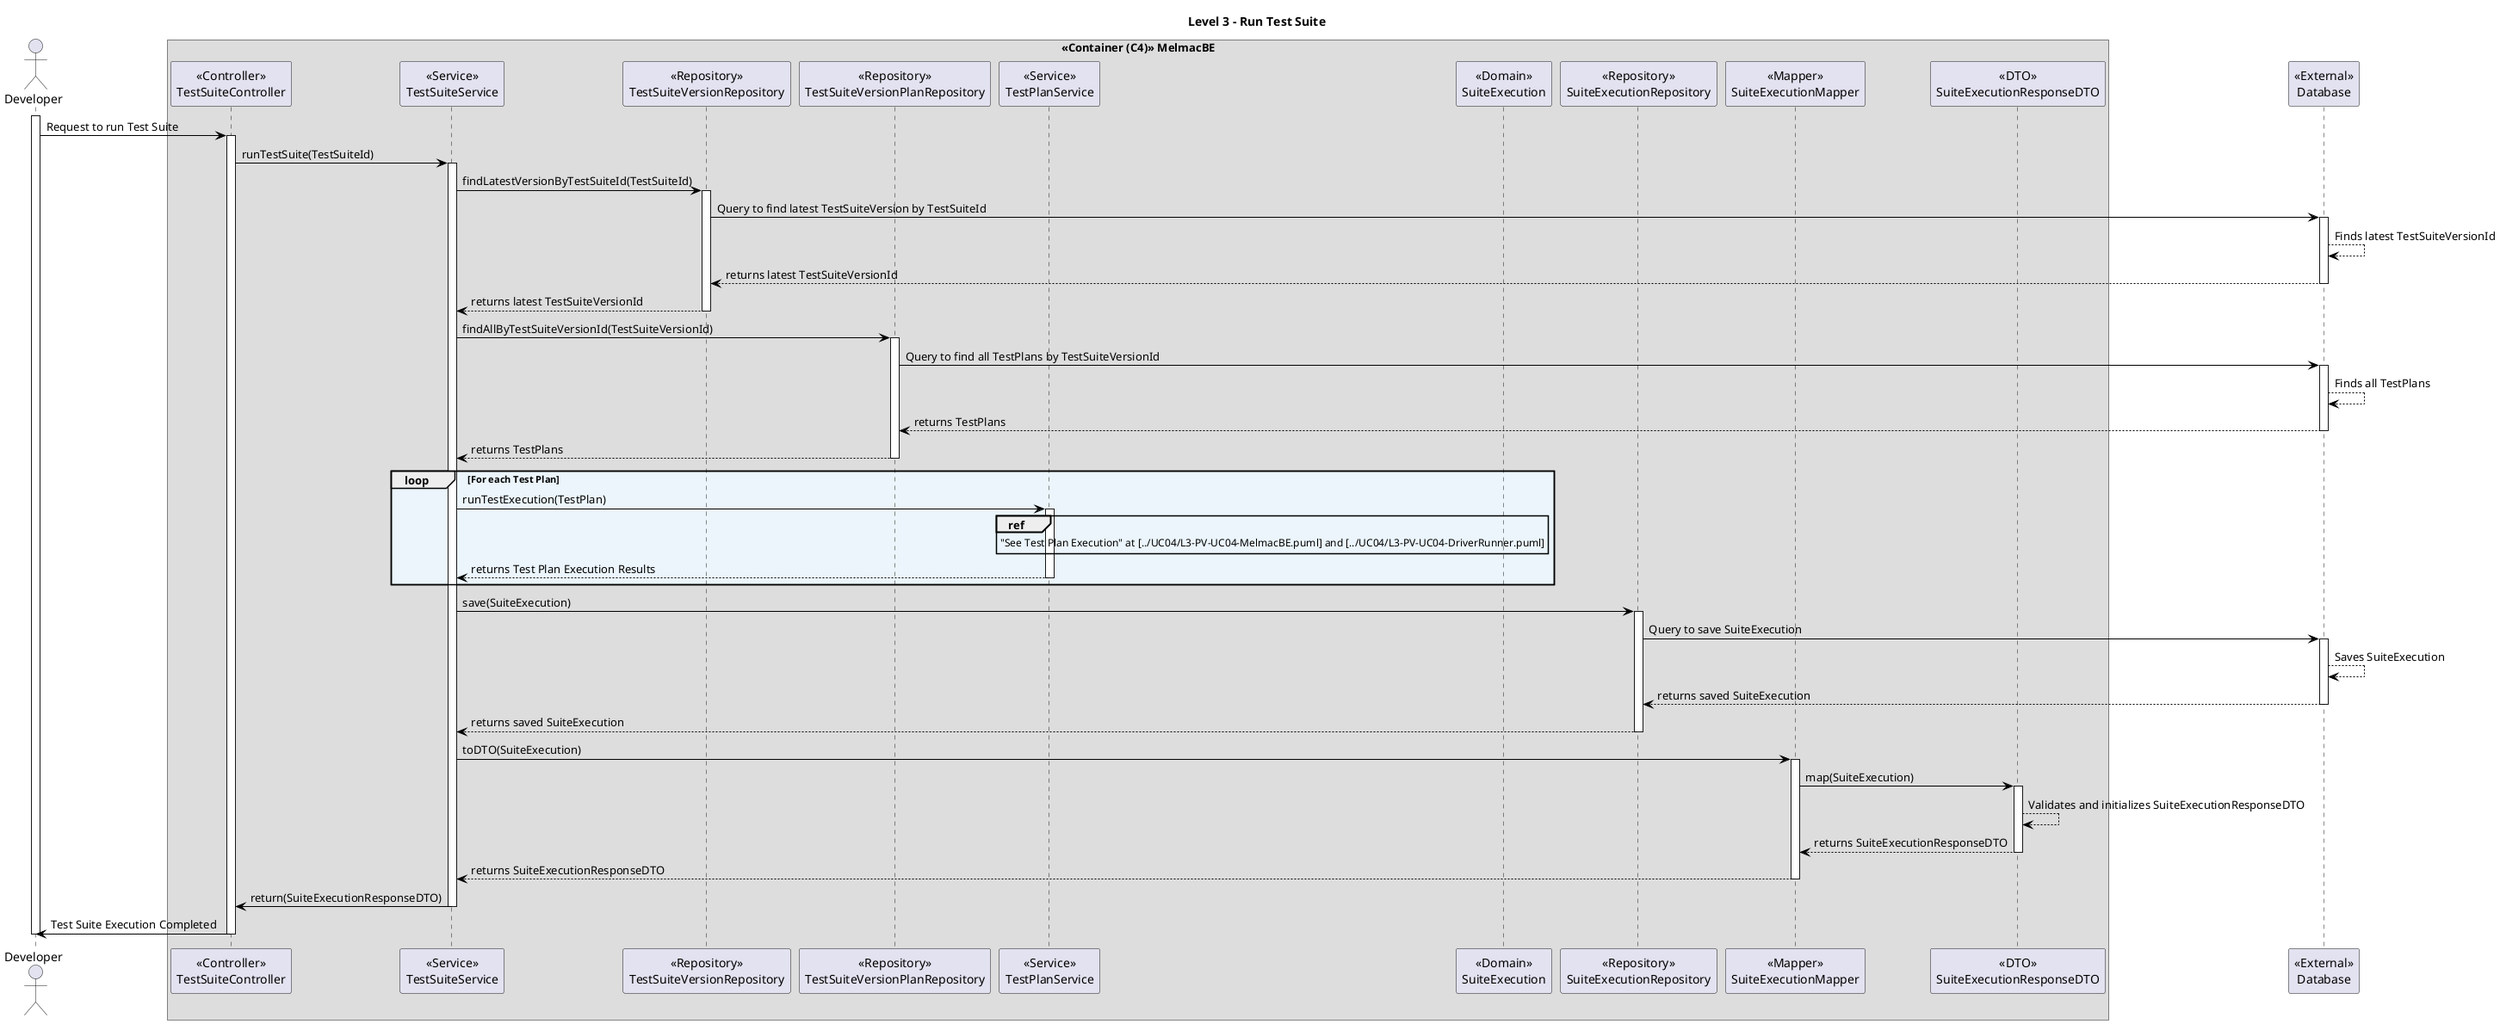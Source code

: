 @startuml L3-PV-UC03

title Level 3 - Run Test Suite

hide empty members

skinparam class {
    BackgroundColor<<valueObject>> #D6EAF8
    BackgroundColor<<root>> #FDEBD0
    BackgroundColor<<service>> #D1F2EB
    BackgroundColor #FEF9E7
    ArrowColor Black
}

skinparam package {
    BackgroundColor #EBF5FB
}

actor Developer as D

box "<<Container (C4)>> MelmacBE"
    participant "<<Controller>>\nTestSuiteController" as Controller
    participant "<<Service>>\nTestSuiteService" as Service
    participant "<<Repository>>\nTestSuiteVersionRepository" as SuiteRepo
    participant "<<Repository>>\nTestSuiteVersionPlanRepository" as VersionRepo
    participant "<<Service>>\nTestPlanService" as TestExecutionService
    participant "<<Domain>>\nSuiteExecution" as SuiteExecution
    participant "<<Repository>>\nSuiteExecutionRepository" as ExecutionRepo
    participant "<<Mapper>>\nSuiteExecutionMapper" as ExecutionMapper
    participant "<<DTO>>\nSuiteExecutionResponseDTO" as ResponseDTO
end box
participant "<<External>>\nDatabase" as DB

activate D
D -> Controller: Request to run Test Suite
activate Controller
Controller -> Service: runTestSuite(TestSuiteId)
activate Service
Service -> SuiteRepo: findLatestVersionByTestSuiteId(TestSuiteId)
activate SuiteRepo
SuiteRepo -> DB: Query to find latest TestSuiteVersion by TestSuiteId
activate DB
DB --> DB: Finds latest TestSuiteVersionId
DB --> SuiteRepo: returns latest TestSuiteVersionId
deactivate DB
SuiteRepo --> Service: returns latest TestSuiteVersionId
deactivate SuiteRepo
Service -> VersionRepo: findAllByTestSuiteVersionId(TestSuiteVersionId)
activate VersionRepo
VersionRepo -> DB: Query to find all TestPlans by TestSuiteVersionId
activate DB
DB --> DB: Finds all TestPlans
DB --> VersionRepo: returns TestPlans
deactivate DB
VersionRepo --> Service: returns TestPlans
deactivate VersionRepo
loop For each Test Plan
    Service -> TestExecutionService: runTestExecution(TestPlan)
    activate TestExecutionService
    ref over TestExecutionService
            "See Test Plan Execution" at [../UC04/L3-PV-UC04-MelmacBE.puml] and [../UC04/L3-PV-UC04-DriverRunner.puml]
    end ref
    TestExecutionService --> Service: returns Test Plan Execution Results
    deactivate TestExecutionService      
end
Service -> ExecutionRepo: save(SuiteExecution)
activate ExecutionRepo
ExecutionRepo -> DB: Query to save SuiteExecution
activate DB
DB --> DB: Saves SuiteExecution
DB --> ExecutionRepo: returns saved SuiteExecution
deactivate DB
ExecutionRepo --> Service: returns saved SuiteExecution
deactivate ExecutionRepo
Service -> ExecutionMapper: toDTO(SuiteExecution)
activate ExecutionMapper
ExecutionMapper -> ResponseDTO: map(SuiteExecution)
activate ResponseDTO
ResponseDTO --> ResponseDTO: Validates and initializes SuiteExecutionResponseDTO
ResponseDTO --> ExecutionMapper: returns SuiteExecutionResponseDTO
deactivate ResponseDTO
ExecutionMapper --> Service: returns SuiteExecutionResponseDTO
deactivate ExecutionMapper
Service -> Controller: return(SuiteExecutionResponseDTO)
deactivate Service
Controller -> D: Test Suite Execution Completed
deactivate Controller
deactivate D

@enduml